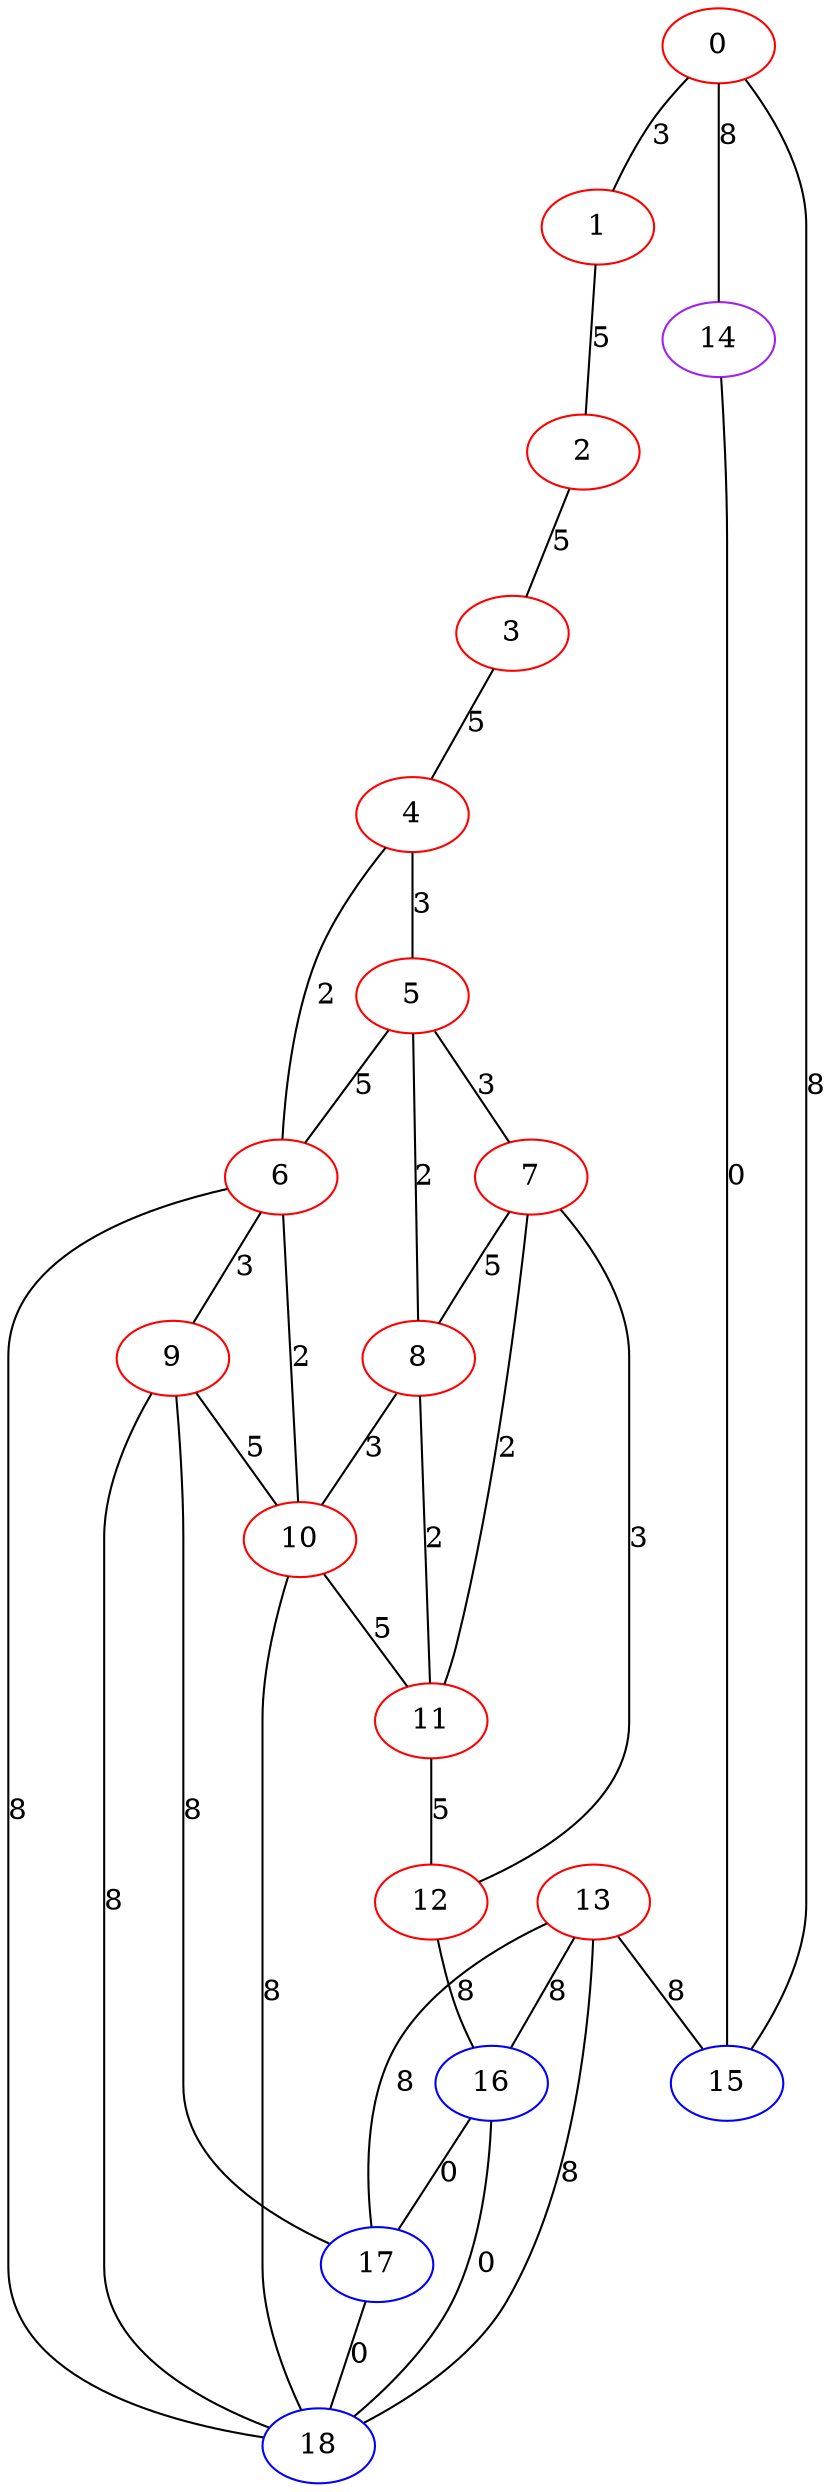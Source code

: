 graph "" {
0 [color=red, weight=1];
1 [color=red, weight=1];
2 [color=red, weight=1];
3 [color=red, weight=1];
4 [color=red, weight=1];
5 [color=red, weight=1];
6 [color=red, weight=1];
7 [color=red, weight=1];
8 [color=red, weight=1];
9 [color=red, weight=1];
10 [color=red, weight=1];
11 [color=red, weight=1];
12 [color=red, weight=1];
13 [color=red, weight=1];
14 [color=purple, weight=4];
15 [color=blue, weight=3];
16 [color=blue, weight=3];
17 [color=blue, weight=3];
18 [color=blue, weight=3];
0 -- 1  [key=0, label=3];
0 -- 14  [key=0, label=8];
0 -- 15  [key=0, label=8];
1 -- 2  [key=0, label=5];
2 -- 3  [key=0, label=5];
3 -- 4  [key=0, label=5];
4 -- 5  [key=0, label=3];
4 -- 6  [key=0, label=2];
5 -- 8  [key=0, label=2];
5 -- 6  [key=0, label=5];
5 -- 7  [key=0, label=3];
6 -- 9  [key=0, label=3];
6 -- 10  [key=0, label=2];
6 -- 18  [key=0, label=8];
7 -- 8  [key=0, label=5];
7 -- 11  [key=0, label=2];
7 -- 12  [key=0, label=3];
8 -- 10  [key=0, label=3];
8 -- 11  [key=0, label=2];
9 -- 17  [key=0, label=8];
9 -- 10  [key=0, label=5];
9 -- 18  [key=0, label=8];
10 -- 18  [key=0, label=8];
10 -- 11  [key=0, label=5];
11 -- 12  [key=0, label=5];
12 -- 16  [key=0, label=8];
13 -- 16  [key=0, label=8];
13 -- 17  [key=0, label=8];
13 -- 18  [key=0, label=8];
13 -- 15  [key=0, label=8];
14 -- 15  [key=0, label=0];
16 -- 17  [key=0, label=0];
16 -- 18  [key=0, label=0];
17 -- 18  [key=0, label=0];
}
